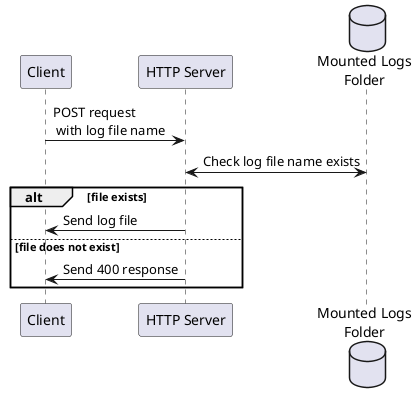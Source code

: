 @startuml
participant Client as "Client"
participant HTTP as "HTTP Server"
database LogFiles as "Mounted Logs\nFolder"
Client -> HTTP : POST request\n with log file name
HTTP <-> LogFiles : Check log file name exists
alt file exists
    HTTP -> Client : Send log file
else file does not exist
    HTTP -> Client : Send 400 response
end 
@enduml